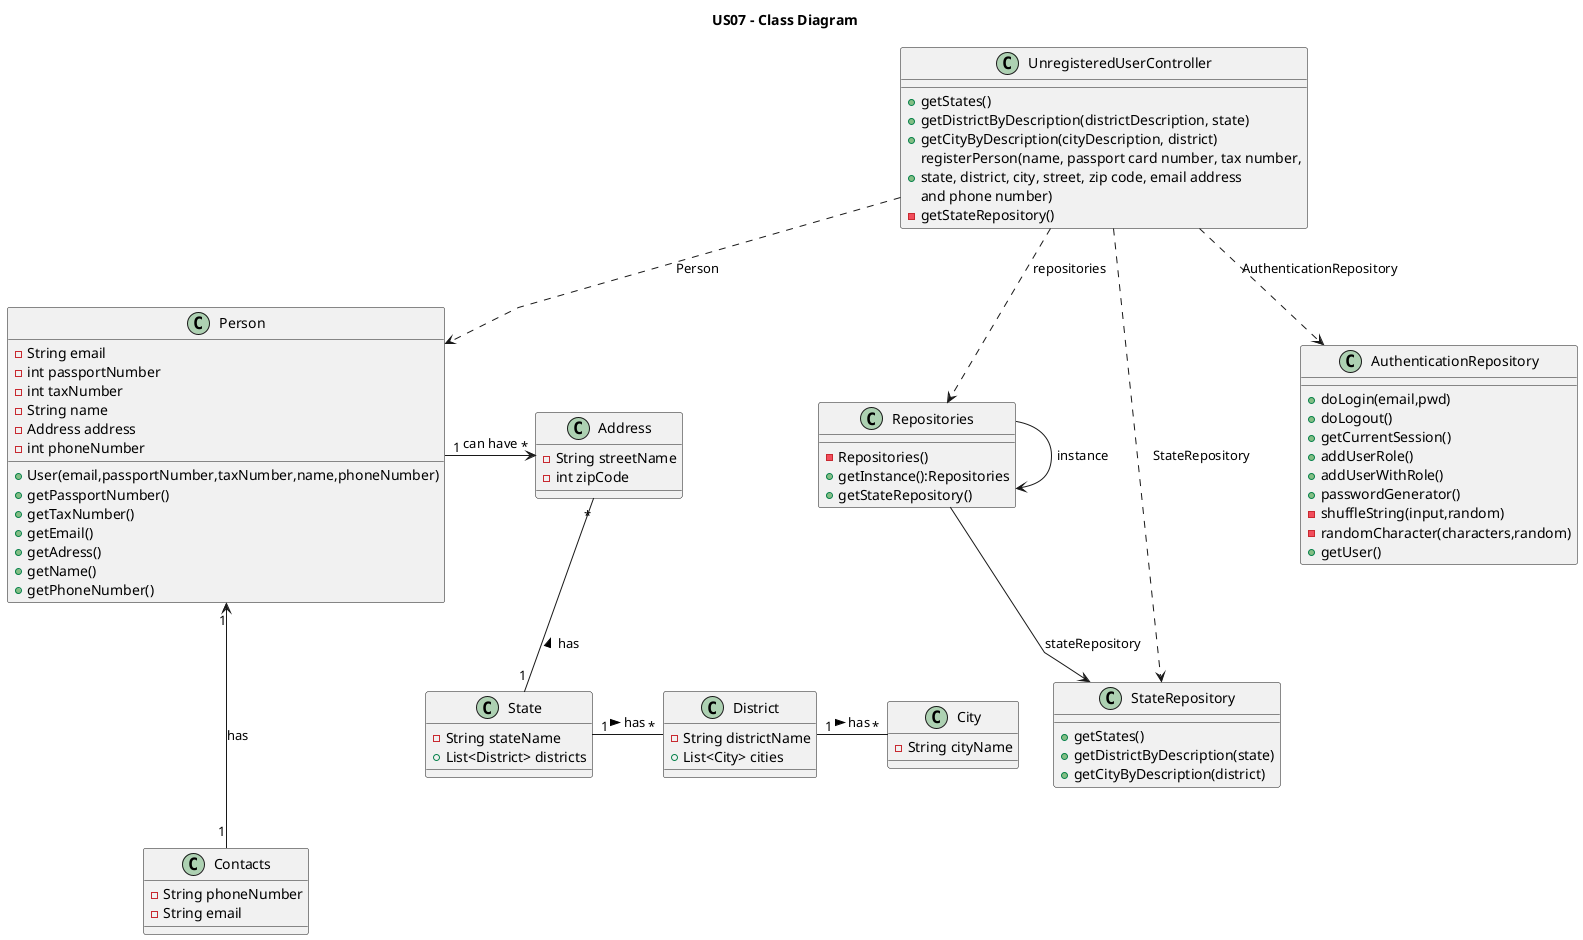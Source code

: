 @startuml

'skinparam monochrome true
skinparam packageStyle rectangle
skinparam shadowing false
skinparam linetype polyline
'skinparam linetype orto
'skinparam classAttributeIconSize 0
'left to right direction

title US07 - Class Diagram

class State {
    - String stateName
    + List<District> districts
}

class District {
    - String districtName
    + List<City> cities
}

class City {
    - String cityName

}

class Contacts {
    -String phoneNumber
    -String email
}

class Address {
    - String streetName
    - int zipCode
}

class Repositories {
    -Repositories()
    +getInstance():Repositories
    +getStateRepository()
}

class StateRepository {
    +getStates()
    +getDistrictByDescription(state)
    +getCityByDescription(district)
}

class AuthenticationRepository{
    +doLogin(email,pwd)
    +doLogout()
    +getCurrentSession()
    +addUserRole()
    +addUserWithRole()
    +passwordGenerator()
    -shuffleString(input,random)
    -randomCharacter(characters,random)
+getUser()
}

class UnregisteredUserController {
    + getStates()
    + getDistrictByDescription(districtDescription, state)
    + getCityByDescription(cityDescription, district)
    + registerPerson(name, passport card number, tax number,\nstate, district, city, street, zip code, email address\nand phone number)
    - getStateRepository()
}

class Person {
    - String email
    - int passportNumber
    - int taxNumber
    - String name
    - Address address
    - int phoneNumber

    +User(email,passportNumber,taxNumber,name,phoneNumber)
    +getPassportNumber()
    +getTaxNumber()
    +getEmail()
    +getAdress()
    +getName()
    +getPhoneNumber()
}

Repositories -> Repositories:instance
Repositories --> StateRepository: stateRepository
UnregisteredUserController ..> Repositories : repositories
UnregisteredUserController ..> StateRepository : StateRepository
UnregisteredUserController ..> AuthenticationRepository : AuthenticationRepository
UnregisteredUserController ..> Person : Person
Person "1" -right-> "*"  Address : can have
State "1" -up- "*" Address: has >
District "1" -right- "*" City : has >
State "1" -right- "*" District : has >
Contacts "1" -up--> "1" Person: has

@enduml
